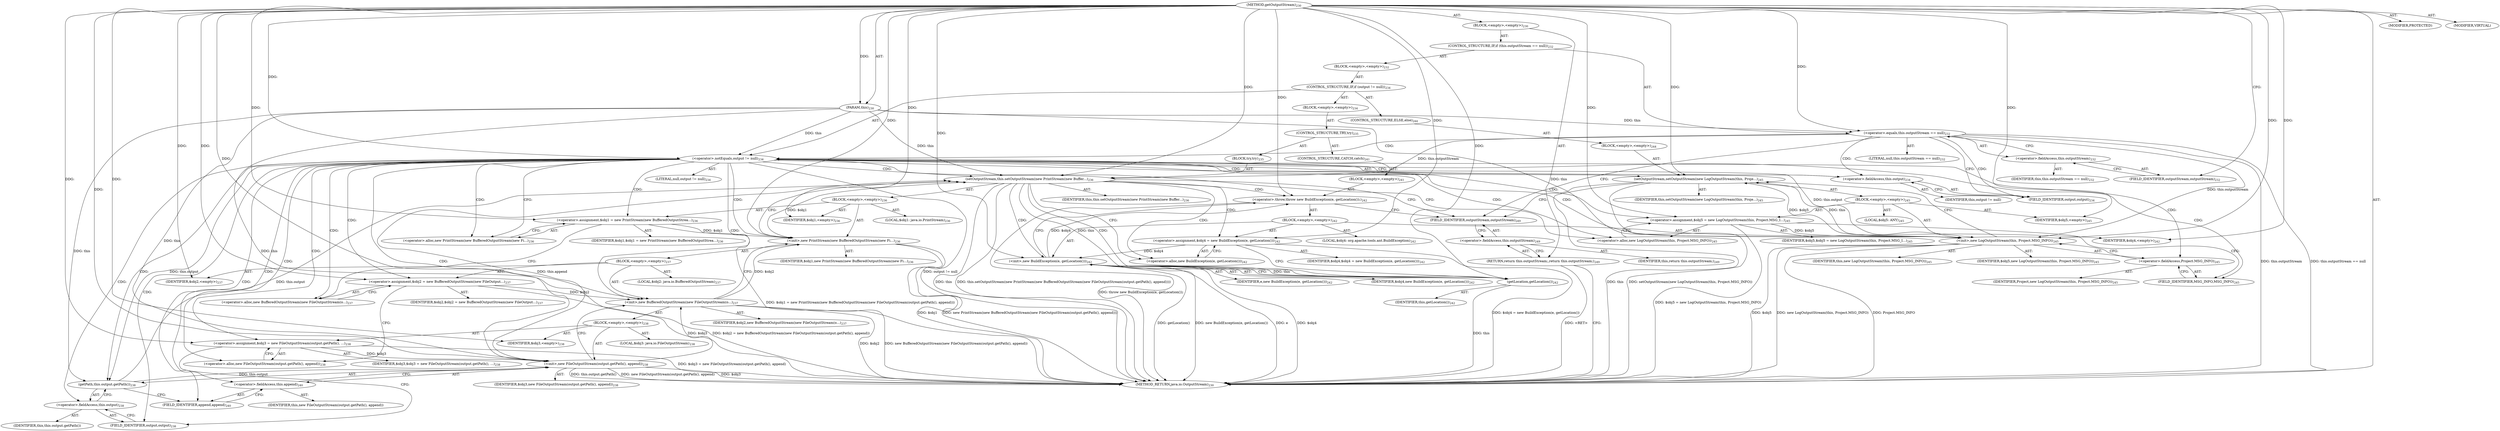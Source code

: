 digraph "getOutputStream" {  
"111669149700" [label = <(METHOD,getOutputStream)<SUB>230</SUB>> ]
"115964116995" [label = <(PARAM,this)<SUB>230</SUB>> ]
"25769803782" [label = <(BLOCK,&lt;empty&gt;,&lt;empty&gt;)<SUB>230</SUB>> ]
"47244640257" [label = <(CONTROL_STRUCTURE,IF,if (this.outputStream == null))<SUB>232</SUB>> ]
"30064771114" [label = <(&lt;operator&gt;.equals,this.outputStream == null)<SUB>232</SUB>> ]
"30064771115" [label = <(&lt;operator&gt;.fieldAccess,this.outputStream)<SUB>232</SUB>> ]
"68719476743" [label = <(IDENTIFIER,this,this.outputStream == null)<SUB>232</SUB>> ]
"55834574865" [label = <(FIELD_IDENTIFIER,outputStream,outputStream)<SUB>232</SUB>> ]
"90194313226" [label = <(LITERAL,null,this.outputStream == null)<SUB>232</SUB>> ]
"25769803783" [label = <(BLOCK,&lt;empty&gt;,&lt;empty&gt;)<SUB>232</SUB>> ]
"47244640258" [label = <(CONTROL_STRUCTURE,IF,if (output != null))<SUB>234</SUB>> ]
"30064771116" [label = <(&lt;operator&gt;.notEquals,output != null)<SUB>234</SUB>> ]
"30064771117" [label = <(&lt;operator&gt;.fieldAccess,this.output)<SUB>234</SUB>> ]
"68719476829" [label = <(IDENTIFIER,this,output != null)> ]
"55834574866" [label = <(FIELD_IDENTIFIER,output,output)<SUB>234</SUB>> ]
"90194313227" [label = <(LITERAL,null,output != null)<SUB>234</SUB>> ]
"25769803784" [label = <(BLOCK,&lt;empty&gt;,&lt;empty&gt;)<SUB>234</SUB>> ]
"47244640259" [label = <(CONTROL_STRUCTURE,TRY,try)<SUB>235</SUB>> ]
"25769803785" [label = <(BLOCK,try,try)<SUB>235</SUB>> ]
"30064771118" [label = <(setOutputStream,this.setOutputStream(new PrintStream(new Buffer...)<SUB>236</SUB>> ]
"68719476744" [label = <(IDENTIFIER,this,this.setOutputStream(new PrintStream(new Buffer...)<SUB>236</SUB>> ]
"25769803786" [label = <(BLOCK,&lt;empty&gt;,&lt;empty&gt;)<SUB>236</SUB>> ]
"94489280513" [label = <(LOCAL,$obj1: java.io.PrintStream)<SUB>236</SUB>> ]
"30064771119" [label = <(&lt;operator&gt;.assignment,$obj1 = new PrintStream(new BufferedOutputStrea...)<SUB>236</SUB>> ]
"68719476830" [label = <(IDENTIFIER,$obj1,$obj1 = new PrintStream(new BufferedOutputStrea...)<SUB>236</SUB>> ]
"30064771120" [label = <(&lt;operator&gt;.alloc,new PrintStream(new BufferedOutputStream(new Fi...)<SUB>236</SUB>> ]
"30064771121" [label = <(&lt;init&gt;,new PrintStream(new BufferedOutputStream(new Fi...)<SUB>236</SUB>> ]
"68719476831" [label = <(IDENTIFIER,$obj1,new PrintStream(new BufferedOutputStream(new Fi...)<SUB>236</SUB>> ]
"25769803787" [label = <(BLOCK,&lt;empty&gt;,&lt;empty&gt;)<SUB>237</SUB>> ]
"94489280514" [label = <(LOCAL,$obj2: java.io.BufferedOutputStream)<SUB>237</SUB>> ]
"30064771122" [label = <(&lt;operator&gt;.assignment,$obj2 = new BufferedOutputStream(new FileOutput...)<SUB>237</SUB>> ]
"68719476832" [label = <(IDENTIFIER,$obj2,$obj2 = new BufferedOutputStream(new FileOutput...)<SUB>237</SUB>> ]
"30064771123" [label = <(&lt;operator&gt;.alloc,new BufferedOutputStream(new FileOutputStream(o...)<SUB>237</SUB>> ]
"30064771124" [label = <(&lt;init&gt;,new BufferedOutputStream(new FileOutputStream(o...)<SUB>237</SUB>> ]
"68719476833" [label = <(IDENTIFIER,$obj2,new BufferedOutputStream(new FileOutputStream(o...)<SUB>237</SUB>> ]
"25769803788" [label = <(BLOCK,&lt;empty&gt;,&lt;empty&gt;)<SUB>238</SUB>> ]
"94489280515" [label = <(LOCAL,$obj3: java.io.FileOutputStream)<SUB>238</SUB>> ]
"30064771125" [label = <(&lt;operator&gt;.assignment,$obj3 = new FileOutputStream(output.getPath(), ...)<SUB>238</SUB>> ]
"68719476834" [label = <(IDENTIFIER,$obj3,$obj3 = new FileOutputStream(output.getPath(), ...)<SUB>238</SUB>> ]
"30064771126" [label = <(&lt;operator&gt;.alloc,new FileOutputStream(output.getPath(), append))<SUB>238</SUB>> ]
"30064771127" [label = <(&lt;init&gt;,new FileOutputStream(output.getPath(), append))<SUB>238</SUB>> ]
"68719476835" [label = <(IDENTIFIER,$obj3,new FileOutputStream(output.getPath(), append))<SUB>238</SUB>> ]
"30064771128" [label = <(getPath,this.output.getPath())<SUB>238</SUB>> ]
"30064771129" [label = <(&lt;operator&gt;.fieldAccess,this.output)<SUB>238</SUB>> ]
"68719476836" [label = <(IDENTIFIER,this,this.output.getPath())> ]
"55834574867" [label = <(FIELD_IDENTIFIER,output,output)<SUB>238</SUB>> ]
"30064771130" [label = <(&lt;operator&gt;.fieldAccess,this.append)<SUB>240</SUB>> ]
"68719476837" [label = <(IDENTIFIER,this,new FileOutputStream(output.getPath(), append))> ]
"55834574868" [label = <(FIELD_IDENTIFIER,append,append)<SUB>240</SUB>> ]
"68719476838" [label = <(IDENTIFIER,$obj3,&lt;empty&gt;)<SUB>238</SUB>> ]
"68719476839" [label = <(IDENTIFIER,$obj2,&lt;empty&gt;)<SUB>237</SUB>> ]
"68719476840" [label = <(IDENTIFIER,$obj1,&lt;empty&gt;)<SUB>236</SUB>> ]
"47244640260" [label = <(CONTROL_STRUCTURE,CATCH,catch)<SUB>241</SUB>> ]
"25769803789" [label = <(BLOCK,&lt;empty&gt;,&lt;empty&gt;)<SUB>241</SUB>> ]
"30064771131" [label = <(&lt;operator&gt;.throw,throw new BuildException(e, getLocation());)<SUB>242</SUB>> ]
"25769803790" [label = <(BLOCK,&lt;empty&gt;,&lt;empty&gt;)<SUB>242</SUB>> ]
"94489280516" [label = <(LOCAL,$obj4: org.apache.tools.ant.BuildException)<SUB>242</SUB>> ]
"30064771132" [label = <(&lt;operator&gt;.assignment,$obj4 = new BuildException(e, getLocation()))<SUB>242</SUB>> ]
"68719476841" [label = <(IDENTIFIER,$obj4,$obj4 = new BuildException(e, getLocation()))<SUB>242</SUB>> ]
"30064771133" [label = <(&lt;operator&gt;.alloc,new BuildException(e, getLocation()))<SUB>242</SUB>> ]
"30064771134" [label = <(&lt;init&gt;,new BuildException(e, getLocation()))<SUB>242</SUB>> ]
"68719476842" [label = <(IDENTIFIER,$obj4,new BuildException(e, getLocation()))<SUB>242</SUB>> ]
"68719476843" [label = <(IDENTIFIER,e,new BuildException(e, getLocation()))<SUB>242</SUB>> ]
"30064771135" [label = <(getLocation,getLocation())<SUB>242</SUB>> ]
"68719476745" [label = <(IDENTIFIER,this,getLocation())<SUB>242</SUB>> ]
"68719476844" [label = <(IDENTIFIER,$obj4,&lt;empty&gt;)<SUB>242</SUB>> ]
"47244640261" [label = <(CONTROL_STRUCTURE,ELSE,else)<SUB>244</SUB>> ]
"25769803791" [label = <(BLOCK,&lt;empty&gt;,&lt;empty&gt;)<SUB>244</SUB>> ]
"30064771136" [label = <(setOutputStream,setOutputStream(new LogOutputStream(this, Proje...)<SUB>245</SUB>> ]
"68719476747" [label = <(IDENTIFIER,this,setOutputStream(new LogOutputStream(this, Proje...)<SUB>245</SUB>> ]
"25769803792" [label = <(BLOCK,&lt;empty&gt;,&lt;empty&gt;)<SUB>245</SUB>> ]
"94489280517" [label = <(LOCAL,$obj5: ANY)<SUB>245</SUB>> ]
"30064771137" [label = <(&lt;operator&gt;.assignment,$obj5 = new LogOutputStream(this, Project.MSG_I...)<SUB>245</SUB>> ]
"68719476845" [label = <(IDENTIFIER,$obj5,$obj5 = new LogOutputStream(this, Project.MSG_I...)<SUB>245</SUB>> ]
"30064771138" [label = <(&lt;operator&gt;.alloc,new LogOutputStream(this, Project.MSG_INFO))<SUB>245</SUB>> ]
"30064771139" [label = <(&lt;init&gt;,new LogOutputStream(this, Project.MSG_INFO))<SUB>245</SUB>> ]
"68719476846" [label = <(IDENTIFIER,$obj5,new LogOutputStream(this, Project.MSG_INFO))<SUB>245</SUB>> ]
"68719476746" [label = <(IDENTIFIER,this,new LogOutputStream(this, Project.MSG_INFO))<SUB>245</SUB>> ]
"30064771140" [label = <(&lt;operator&gt;.fieldAccess,Project.MSG_INFO)<SUB>245</SUB>> ]
"68719476847" [label = <(IDENTIFIER,Project,new LogOutputStream(this, Project.MSG_INFO))<SUB>245</SUB>> ]
"55834574869" [label = <(FIELD_IDENTIFIER,MSG_INFO,MSG_INFO)<SUB>245</SUB>> ]
"68719476848" [label = <(IDENTIFIER,$obj5,&lt;empty&gt;)<SUB>245</SUB>> ]
"146028888065" [label = <(RETURN,return this.outputStream;,return this.outputStream;)<SUB>249</SUB>> ]
"30064771141" [label = <(&lt;operator&gt;.fieldAccess,this.outputStream)<SUB>249</SUB>> ]
"68719476748" [label = <(IDENTIFIER,this,return this.outputStream;)<SUB>249</SUB>> ]
"55834574870" [label = <(FIELD_IDENTIFIER,outputStream,outputStream)<SUB>249</SUB>> ]
"133143986210" [label = <(MODIFIER,PROTECTED)> ]
"133143986211" [label = <(MODIFIER,VIRTUAL)> ]
"128849018884" [label = <(METHOD_RETURN,java.io.OutputStream)<SUB>230</SUB>> ]
  "111669149700" -> "115964116995"  [ label = "AST: "] 
  "111669149700" -> "25769803782"  [ label = "AST: "] 
  "111669149700" -> "133143986210"  [ label = "AST: "] 
  "111669149700" -> "133143986211"  [ label = "AST: "] 
  "111669149700" -> "128849018884"  [ label = "AST: "] 
  "25769803782" -> "47244640257"  [ label = "AST: "] 
  "25769803782" -> "146028888065"  [ label = "AST: "] 
  "47244640257" -> "30064771114"  [ label = "AST: "] 
  "47244640257" -> "25769803783"  [ label = "AST: "] 
  "30064771114" -> "30064771115"  [ label = "AST: "] 
  "30064771114" -> "90194313226"  [ label = "AST: "] 
  "30064771115" -> "68719476743"  [ label = "AST: "] 
  "30064771115" -> "55834574865"  [ label = "AST: "] 
  "25769803783" -> "47244640258"  [ label = "AST: "] 
  "47244640258" -> "30064771116"  [ label = "AST: "] 
  "47244640258" -> "25769803784"  [ label = "AST: "] 
  "47244640258" -> "47244640261"  [ label = "AST: "] 
  "30064771116" -> "30064771117"  [ label = "AST: "] 
  "30064771116" -> "90194313227"  [ label = "AST: "] 
  "30064771117" -> "68719476829"  [ label = "AST: "] 
  "30064771117" -> "55834574866"  [ label = "AST: "] 
  "25769803784" -> "47244640259"  [ label = "AST: "] 
  "47244640259" -> "25769803785"  [ label = "AST: "] 
  "47244640259" -> "47244640260"  [ label = "AST: "] 
  "25769803785" -> "30064771118"  [ label = "AST: "] 
  "30064771118" -> "68719476744"  [ label = "AST: "] 
  "30064771118" -> "25769803786"  [ label = "AST: "] 
  "25769803786" -> "94489280513"  [ label = "AST: "] 
  "25769803786" -> "30064771119"  [ label = "AST: "] 
  "25769803786" -> "30064771121"  [ label = "AST: "] 
  "25769803786" -> "68719476840"  [ label = "AST: "] 
  "30064771119" -> "68719476830"  [ label = "AST: "] 
  "30064771119" -> "30064771120"  [ label = "AST: "] 
  "30064771121" -> "68719476831"  [ label = "AST: "] 
  "30064771121" -> "25769803787"  [ label = "AST: "] 
  "25769803787" -> "94489280514"  [ label = "AST: "] 
  "25769803787" -> "30064771122"  [ label = "AST: "] 
  "25769803787" -> "30064771124"  [ label = "AST: "] 
  "25769803787" -> "68719476839"  [ label = "AST: "] 
  "30064771122" -> "68719476832"  [ label = "AST: "] 
  "30064771122" -> "30064771123"  [ label = "AST: "] 
  "30064771124" -> "68719476833"  [ label = "AST: "] 
  "30064771124" -> "25769803788"  [ label = "AST: "] 
  "25769803788" -> "94489280515"  [ label = "AST: "] 
  "25769803788" -> "30064771125"  [ label = "AST: "] 
  "25769803788" -> "30064771127"  [ label = "AST: "] 
  "25769803788" -> "68719476838"  [ label = "AST: "] 
  "30064771125" -> "68719476834"  [ label = "AST: "] 
  "30064771125" -> "30064771126"  [ label = "AST: "] 
  "30064771127" -> "68719476835"  [ label = "AST: "] 
  "30064771127" -> "30064771128"  [ label = "AST: "] 
  "30064771127" -> "30064771130"  [ label = "AST: "] 
  "30064771128" -> "30064771129"  [ label = "AST: "] 
  "30064771129" -> "68719476836"  [ label = "AST: "] 
  "30064771129" -> "55834574867"  [ label = "AST: "] 
  "30064771130" -> "68719476837"  [ label = "AST: "] 
  "30064771130" -> "55834574868"  [ label = "AST: "] 
  "47244640260" -> "25769803789"  [ label = "AST: "] 
  "25769803789" -> "30064771131"  [ label = "AST: "] 
  "30064771131" -> "25769803790"  [ label = "AST: "] 
  "25769803790" -> "94489280516"  [ label = "AST: "] 
  "25769803790" -> "30064771132"  [ label = "AST: "] 
  "25769803790" -> "30064771134"  [ label = "AST: "] 
  "25769803790" -> "68719476844"  [ label = "AST: "] 
  "30064771132" -> "68719476841"  [ label = "AST: "] 
  "30064771132" -> "30064771133"  [ label = "AST: "] 
  "30064771134" -> "68719476842"  [ label = "AST: "] 
  "30064771134" -> "68719476843"  [ label = "AST: "] 
  "30064771134" -> "30064771135"  [ label = "AST: "] 
  "30064771135" -> "68719476745"  [ label = "AST: "] 
  "47244640261" -> "25769803791"  [ label = "AST: "] 
  "25769803791" -> "30064771136"  [ label = "AST: "] 
  "30064771136" -> "68719476747"  [ label = "AST: "] 
  "30064771136" -> "25769803792"  [ label = "AST: "] 
  "25769803792" -> "94489280517"  [ label = "AST: "] 
  "25769803792" -> "30064771137"  [ label = "AST: "] 
  "25769803792" -> "30064771139"  [ label = "AST: "] 
  "25769803792" -> "68719476848"  [ label = "AST: "] 
  "30064771137" -> "68719476845"  [ label = "AST: "] 
  "30064771137" -> "30064771138"  [ label = "AST: "] 
  "30064771139" -> "68719476846"  [ label = "AST: "] 
  "30064771139" -> "68719476746"  [ label = "AST: "] 
  "30064771139" -> "30064771140"  [ label = "AST: "] 
  "30064771140" -> "68719476847"  [ label = "AST: "] 
  "30064771140" -> "55834574869"  [ label = "AST: "] 
  "146028888065" -> "30064771141"  [ label = "AST: "] 
  "30064771141" -> "68719476748"  [ label = "AST: "] 
  "30064771141" -> "55834574870"  [ label = "AST: "] 
  "146028888065" -> "128849018884"  [ label = "CFG: "] 
  "30064771114" -> "55834574866"  [ label = "CFG: "] 
  "30064771114" -> "55834574870"  [ label = "CFG: "] 
  "30064771141" -> "146028888065"  [ label = "CFG: "] 
  "30064771115" -> "30064771114"  [ label = "CFG: "] 
  "55834574870" -> "30064771141"  [ label = "CFG: "] 
  "55834574865" -> "30064771115"  [ label = "CFG: "] 
  "30064771116" -> "30064771120"  [ label = "CFG: "] 
  "30064771116" -> "30064771138"  [ label = "CFG: "] 
  "30064771117" -> "30064771116"  [ label = "CFG: "] 
  "55834574866" -> "30064771117"  [ label = "CFG: "] 
  "30064771136" -> "55834574870"  [ label = "CFG: "] 
  "30064771118" -> "30064771133"  [ label = "CFG: "] 
  "30064771118" -> "55834574870"  [ label = "CFG: "] 
  "30064771131" -> "55834574870"  [ label = "CFG: "] 
  "30064771137" -> "55834574869"  [ label = "CFG: "] 
  "30064771139" -> "30064771136"  [ label = "CFG: "] 
  "30064771119" -> "30064771123"  [ label = "CFG: "] 
  "30064771121" -> "30064771118"  [ label = "CFG: "] 
  "30064771138" -> "30064771137"  [ label = "CFG: "] 
  "30064771140" -> "30064771139"  [ label = "CFG: "] 
  "30064771120" -> "30064771119"  [ label = "CFG: "] 
  "30064771132" -> "30064771135"  [ label = "CFG: "] 
  "30064771134" -> "30064771131"  [ label = "CFG: "] 
  "55834574869" -> "30064771140"  [ label = "CFG: "] 
  "30064771122" -> "30064771126"  [ label = "CFG: "] 
  "30064771124" -> "30064771121"  [ label = "CFG: "] 
  "30064771133" -> "30064771132"  [ label = "CFG: "] 
  "30064771135" -> "30064771134"  [ label = "CFG: "] 
  "30064771123" -> "30064771122"  [ label = "CFG: "] 
  "30064771125" -> "55834574867"  [ label = "CFG: "] 
  "30064771127" -> "30064771124"  [ label = "CFG: "] 
  "30064771126" -> "30064771125"  [ label = "CFG: "] 
  "30064771128" -> "55834574868"  [ label = "CFG: "] 
  "30064771130" -> "30064771127"  [ label = "CFG: "] 
  "30064771129" -> "30064771128"  [ label = "CFG: "] 
  "55834574868" -> "30064771130"  [ label = "CFG: "] 
  "55834574867" -> "30064771129"  [ label = "CFG: "] 
  "111669149700" -> "55834574865"  [ label = "CFG: "] 
  "146028888065" -> "128849018884"  [ label = "DDG: &lt;RET&gt;"] 
  "115964116995" -> "128849018884"  [ label = "DDG: this"] 
  "30064771114" -> "128849018884"  [ label = "DDG: this.outputStream"] 
  "30064771114" -> "128849018884"  [ label = "DDG: this.outputStream == null"] 
  "30064771116" -> "128849018884"  [ label = "DDG: output != null"] 
  "30064771136" -> "128849018884"  [ label = "DDG: this"] 
  "30064771137" -> "128849018884"  [ label = "DDG: $obj5 = new LogOutputStream(this, Project.MSG_INFO)"] 
  "30064771139" -> "128849018884"  [ label = "DDG: $obj5"] 
  "30064771139" -> "128849018884"  [ label = "DDG: Project.MSG_INFO"] 
  "30064771139" -> "128849018884"  [ label = "DDG: new LogOutputStream(this, Project.MSG_INFO)"] 
  "30064771136" -> "128849018884"  [ label = "DDG: setOutputStream(new LogOutputStream(this, Project.MSG_INFO))"] 
  "30064771118" -> "128849018884"  [ label = "DDG: this"] 
  "30064771119" -> "128849018884"  [ label = "DDG: $obj1 = new PrintStream(new BufferedOutputStream(new FileOutputStream(output.getPath(), append)))"] 
  "30064771121" -> "128849018884"  [ label = "DDG: $obj1"] 
  "30064771122" -> "128849018884"  [ label = "DDG: $obj2 = new BufferedOutputStream(new FileOutputStream(output.getPath(), append))"] 
  "30064771124" -> "128849018884"  [ label = "DDG: $obj2"] 
  "30064771125" -> "128849018884"  [ label = "DDG: $obj3 = new FileOutputStream(output.getPath(), append)"] 
  "30064771127" -> "128849018884"  [ label = "DDG: $obj3"] 
  "30064771127" -> "128849018884"  [ label = "DDG: this.output.getPath()"] 
  "30064771127" -> "128849018884"  [ label = "DDG: new FileOutputStream(output.getPath(), append)"] 
  "30064771124" -> "128849018884"  [ label = "DDG: new BufferedOutputStream(new FileOutputStream(output.getPath(), append))"] 
  "30064771121" -> "128849018884"  [ label = "DDG: new PrintStream(new BufferedOutputStream(new FileOutputStream(output.getPath(), append)))"] 
  "30064771118" -> "128849018884"  [ label = "DDG: this.setOutputStream(new PrintStream(new BufferedOutputStream(new FileOutputStream(output.getPath(), append))))"] 
  "30064771132" -> "128849018884"  [ label = "DDG: $obj4 = new BuildException(e, getLocation())"] 
  "30064771134" -> "128849018884"  [ label = "DDG: $obj4"] 
  "30064771135" -> "128849018884"  [ label = "DDG: this"] 
  "30064771134" -> "128849018884"  [ label = "DDG: getLocation()"] 
  "30064771134" -> "128849018884"  [ label = "DDG: new BuildException(e, getLocation())"] 
  "30064771131" -> "128849018884"  [ label = "DDG: throw new BuildException(e, getLocation());"] 
  "30064771134" -> "128849018884"  [ label = "DDG: e"] 
  "111669149700" -> "115964116995"  [ label = "DDG: "] 
  "115964116995" -> "30064771114"  [ label = "DDG: this"] 
  "111669149700" -> "30064771114"  [ label = "DDG: "] 
  "115964116995" -> "30064771116"  [ label = "DDG: this"] 
  "111669149700" -> "30064771116"  [ label = "DDG: "] 
  "30064771139" -> "30064771136"  [ label = "DDG: this"] 
  "111669149700" -> "30064771136"  [ label = "DDG: "] 
  "30064771139" -> "30064771136"  [ label = "DDG: $obj5"] 
  "115964116995" -> "30064771118"  [ label = "DDG: this"] 
  "30064771114" -> "30064771118"  [ label = "DDG: this.outputStream"] 
  "30064771128" -> "30064771118"  [ label = "DDG: this.output"] 
  "30064771127" -> "30064771118"  [ label = "DDG: this.append"] 
  "111669149700" -> "30064771118"  [ label = "DDG: "] 
  "30064771121" -> "30064771118"  [ label = "DDG: $obj1"] 
  "111669149700" -> "30064771137"  [ label = "DDG: "] 
  "111669149700" -> "68719476848"  [ label = "DDG: "] 
  "111669149700" -> "30064771119"  [ label = "DDG: "] 
  "111669149700" -> "68719476840"  [ label = "DDG: "] 
  "30064771134" -> "30064771131"  [ label = "DDG: $obj4"] 
  "111669149700" -> "30064771131"  [ label = "DDG: "] 
  "30064771137" -> "30064771139"  [ label = "DDG: $obj5"] 
  "111669149700" -> "30064771139"  [ label = "DDG: "] 
  "115964116995" -> "30064771139"  [ label = "DDG: this"] 
  "30064771114" -> "30064771139"  [ label = "DDG: this.outputStream"] 
  "30064771116" -> "30064771139"  [ label = "DDG: this.output"] 
  "30064771119" -> "30064771121"  [ label = "DDG: $obj1"] 
  "111669149700" -> "30064771121"  [ label = "DDG: "] 
  "30064771124" -> "30064771121"  [ label = "DDG: $obj2"] 
  "111669149700" -> "30064771132"  [ label = "DDG: "] 
  "111669149700" -> "68719476844"  [ label = "DDG: "] 
  "111669149700" -> "30064771122"  [ label = "DDG: "] 
  "111669149700" -> "68719476839"  [ label = "DDG: "] 
  "30064771132" -> "30064771134"  [ label = "DDG: $obj4"] 
  "111669149700" -> "30064771134"  [ label = "DDG: "] 
  "30064771135" -> "30064771134"  [ label = "DDG: this"] 
  "30064771122" -> "30064771124"  [ label = "DDG: $obj2"] 
  "111669149700" -> "30064771124"  [ label = "DDG: "] 
  "30064771127" -> "30064771124"  [ label = "DDG: $obj3"] 
  "30064771118" -> "30064771135"  [ label = "DDG: this"] 
  "111669149700" -> "30064771135"  [ label = "DDG: "] 
  "111669149700" -> "30064771125"  [ label = "DDG: "] 
  "111669149700" -> "68719476838"  [ label = "DDG: "] 
  "30064771125" -> "30064771127"  [ label = "DDG: $obj3"] 
  "111669149700" -> "30064771127"  [ label = "DDG: "] 
  "30064771128" -> "30064771127"  [ label = "DDG: this.output"] 
  "115964116995" -> "30064771127"  [ label = "DDG: this"] 
  "115964116995" -> "30064771128"  [ label = "DDG: this"] 
  "30064771116" -> "30064771128"  [ label = "DDG: this.output"] 
  "30064771114" -> "55834574866"  [ label = "CDG: "] 
  "30064771114" -> "30064771117"  [ label = "CDG: "] 
  "30064771114" -> "30064771116"  [ label = "CDG: "] 
  "30064771116" -> "30064771130"  [ label = "CDG: "] 
  "30064771116" -> "30064771129"  [ label = "CDG: "] 
  "30064771116" -> "30064771128"  [ label = "CDG: "] 
  "30064771116" -> "30064771127"  [ label = "CDG: "] 
  "30064771116" -> "30064771140"  [ label = "CDG: "] 
  "30064771116" -> "30064771139"  [ label = "CDG: "] 
  "30064771116" -> "30064771138"  [ label = "CDG: "] 
  "30064771116" -> "30064771137"  [ label = "CDG: "] 
  "30064771116" -> "30064771136"  [ label = "CDG: "] 
  "30064771116" -> "55834574868"  [ label = "CDG: "] 
  "30064771116" -> "55834574867"  [ label = "CDG: "] 
  "30064771116" -> "55834574869"  [ label = "CDG: "] 
  "30064771116" -> "30064771118"  [ label = "CDG: "] 
  "30064771116" -> "30064771126"  [ label = "CDG: "] 
  "30064771116" -> "30064771125"  [ label = "CDG: "] 
  "30064771116" -> "30064771124"  [ label = "CDG: "] 
  "30064771116" -> "30064771123"  [ label = "CDG: "] 
  "30064771116" -> "30064771122"  [ label = "CDG: "] 
  "30064771116" -> "30064771121"  [ label = "CDG: "] 
  "30064771116" -> "30064771120"  [ label = "CDG: "] 
  "30064771116" -> "30064771119"  [ label = "CDG: "] 
  "30064771118" -> "30064771134"  [ label = "CDG: "] 
  "30064771118" -> "30064771133"  [ label = "CDG: "] 
  "30064771118" -> "30064771132"  [ label = "CDG: "] 
  "30064771118" -> "30064771131"  [ label = "CDG: "] 
  "30064771118" -> "30064771135"  [ label = "CDG: "] 
}
